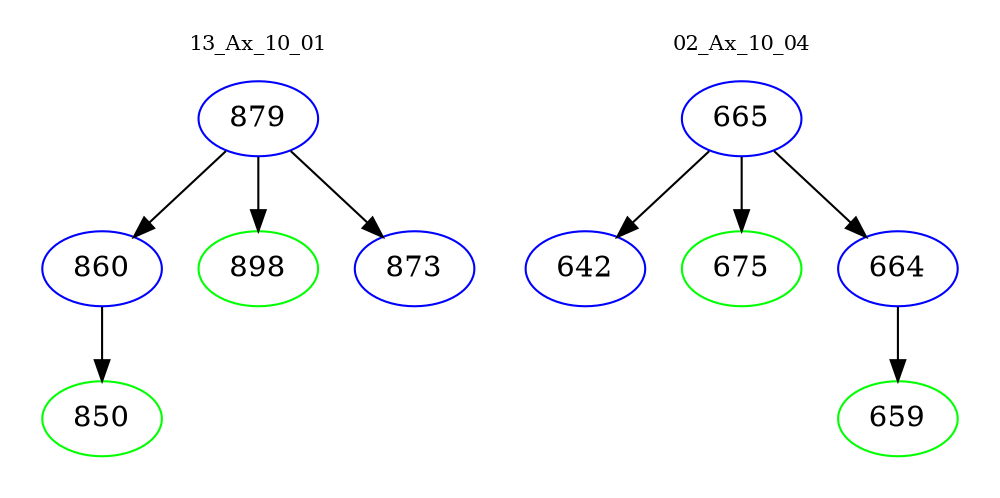 digraph{
subgraph cluster_0 {
color = white
label = "13_Ax_10_01";
fontsize=10;
T0_879 [label="879", color="blue"]
T0_879 -> T0_860 [color="black"]
T0_860 [label="860", color="blue"]
T0_860 -> T0_850 [color="black"]
T0_850 [label="850", color="green"]
T0_879 -> T0_898 [color="black"]
T0_898 [label="898", color="green"]
T0_879 -> T0_873 [color="black"]
T0_873 [label="873", color="blue"]
}
subgraph cluster_1 {
color = white
label = "02_Ax_10_04";
fontsize=10;
T1_665 [label="665", color="blue"]
T1_665 -> T1_642 [color="black"]
T1_642 [label="642", color="blue"]
T1_665 -> T1_675 [color="black"]
T1_675 [label="675", color="green"]
T1_665 -> T1_664 [color="black"]
T1_664 [label="664", color="blue"]
T1_664 -> T1_659 [color="black"]
T1_659 [label="659", color="green"]
}
}
